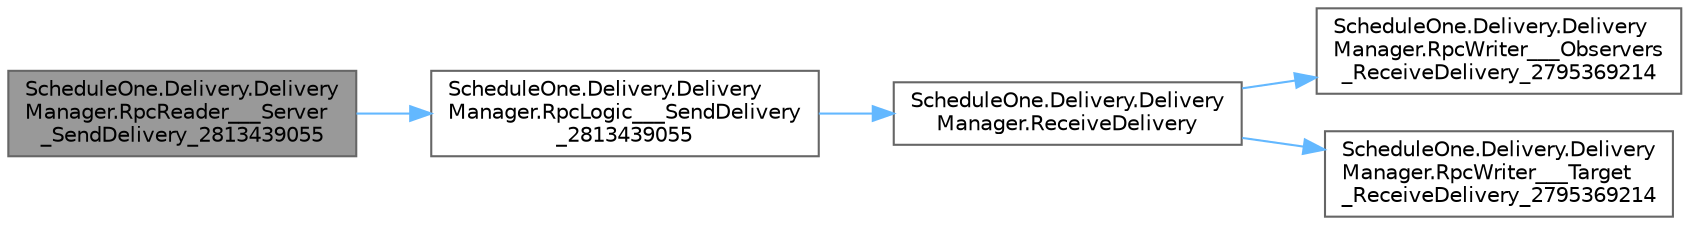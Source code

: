 digraph "ScheduleOne.Delivery.DeliveryManager.RpcReader___Server_SendDelivery_2813439055"
{
 // LATEX_PDF_SIZE
  bgcolor="transparent";
  edge [fontname=Helvetica,fontsize=10,labelfontname=Helvetica,labelfontsize=10];
  node [fontname=Helvetica,fontsize=10,shape=box,height=0.2,width=0.4];
  rankdir="LR";
  Node1 [id="Node000001",label="ScheduleOne.Delivery.Delivery\lManager.RpcReader___Server\l_SendDelivery_2813439055",height=0.2,width=0.4,color="gray40", fillcolor="grey60", style="filled", fontcolor="black",tooltip=" "];
  Node1 -> Node2 [id="edge1_Node000001_Node000002",color="steelblue1",style="solid",tooltip=" "];
  Node2 [id="Node000002",label="ScheduleOne.Delivery.Delivery\lManager.RpcLogic___SendDelivery\l_2813439055",height=0.2,width=0.4,color="grey40", fillcolor="white", style="filled",URL="$class_schedule_one_1_1_delivery_1_1_delivery_manager.html#a5948f176f3ef4153ea2a95e9cdd781b7",tooltip=" "];
  Node2 -> Node3 [id="edge2_Node000002_Node000003",color="steelblue1",style="solid",tooltip=" "];
  Node3 [id="Node000003",label="ScheduleOne.Delivery.Delivery\lManager.ReceiveDelivery",height=0.2,width=0.4,color="grey40", fillcolor="white", style="filled",URL="$class_schedule_one_1_1_delivery_1_1_delivery_manager.html#a1a3448bff36bca1056959bf9b3b012ce",tooltip=" "];
  Node3 -> Node4 [id="edge3_Node000003_Node000004",color="steelblue1",style="solid",tooltip=" "];
  Node4 [id="Node000004",label="ScheduleOne.Delivery.Delivery\lManager.RpcWriter___Observers\l_ReceiveDelivery_2795369214",height=0.2,width=0.4,color="grey40", fillcolor="white", style="filled",URL="$class_schedule_one_1_1_delivery_1_1_delivery_manager.html#a28972eb4efe8621e343487237e9b0f49",tooltip=" "];
  Node3 -> Node5 [id="edge4_Node000003_Node000005",color="steelblue1",style="solid",tooltip=" "];
  Node5 [id="Node000005",label="ScheduleOne.Delivery.Delivery\lManager.RpcWriter___Target\l_ReceiveDelivery_2795369214",height=0.2,width=0.4,color="grey40", fillcolor="white", style="filled",URL="$class_schedule_one_1_1_delivery_1_1_delivery_manager.html#ac809261ddef2a8e5e08cbb70718b833c",tooltip=" "];
}
